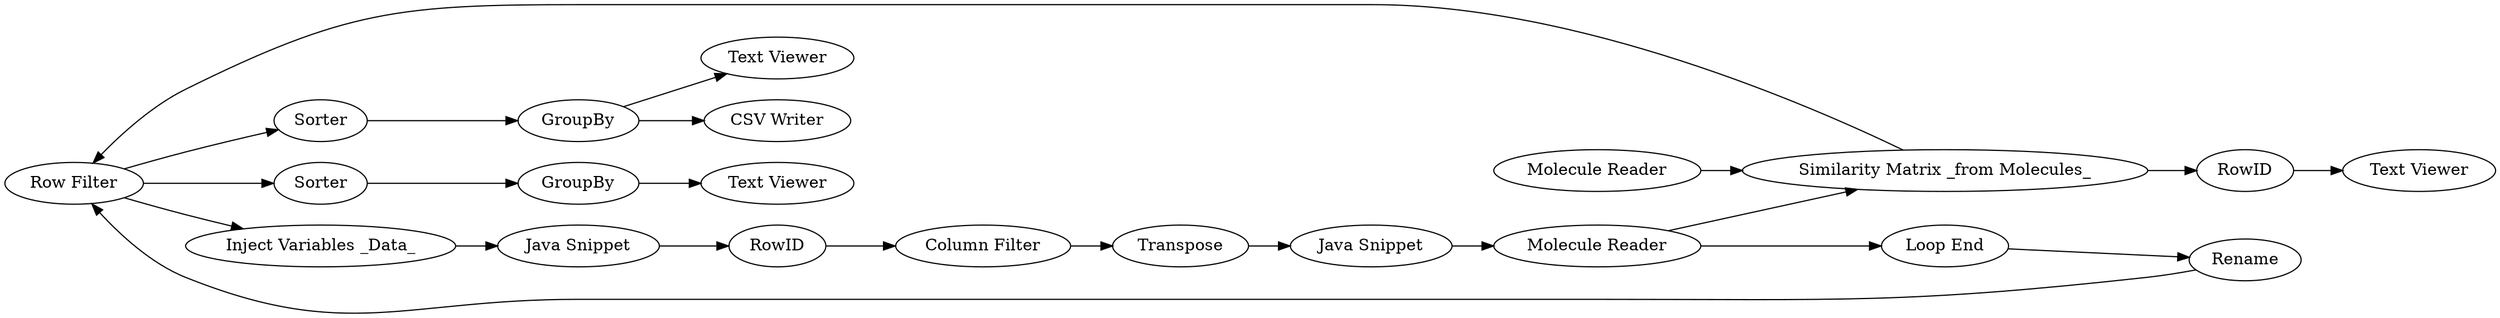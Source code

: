 digraph {
	132 -> 133
	124 -> 153
	123 -> 124
	42 -> 157
	133 -> 136
	157 -> 155
	133 -> 158
	151 -> 130
	113 -> 115
	120 -> 123
	151 -> 113
	153 -> 2
	154 -> 42
	42 -> 151
	152 -> 120
	137 -> 151
	115 -> 152
	130 -> 129
	153 -> 42
	151 -> 132
	2 -> 137
	129 -> 138
	133 [label=GroupBy]
	136 [label="Text Viewer"]
	153 [label="Molecule Reader"]
	138 [label="Text Viewer"]
	151 [label="Row Filter"]
	137 [label=Rename]
	154 [label="Molecule Reader"]
	129 [label=GroupBy]
	123 [label=Transpose]
	42 [label="Similarity Matrix _from Molecules_"]
	115 [label="Java Snippet"]
	158 [label="CSV Writer"]
	124 [label="Java Snippet"]
	113 [label="Inject Variables _Data_"]
	120 [label="Column Filter"]
	157 [label=RowID]
	155 [label="Text Viewer"]
	130 [label=Sorter]
	152 [label=RowID]
	2 [label="Loop End"]
	132 [label=Sorter]
	rankdir=LR
}
